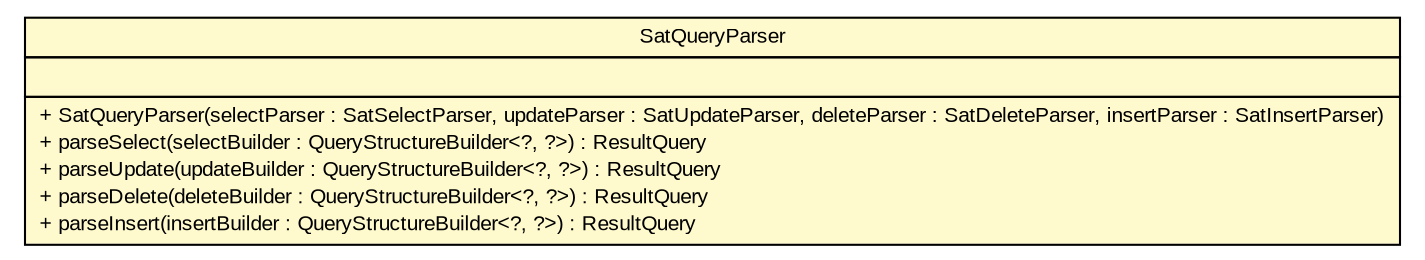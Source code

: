 #!/usr/local/bin/dot
#
# Class diagram 
# Generated by UMLGraph version R5_6 (http://www.umlgraph.org/)
#

digraph G {
	edge [fontname="arial",fontsize=10,labelfontname="arial",labelfontsize=10];
	node [fontname="arial",fontsize=10,shape=plaintext];
	nodesep=0.25;
	ranksep=0.5;
	// br.gov.to.sefaz.persistence.satquery.parser.SatQueryParser
	c717632 [label=<<table title="br.gov.to.sefaz.persistence.satquery.parser.SatQueryParser" border="0" cellborder="1" cellspacing="0" cellpadding="2" port="p" bgcolor="lemonChiffon" href="./SatQueryParser.html">
		<tr><td><table border="0" cellspacing="0" cellpadding="1">
<tr><td align="center" balign="center"> SatQueryParser </td></tr>
		</table></td></tr>
		<tr><td><table border="0" cellspacing="0" cellpadding="1">
<tr><td align="left" balign="left">  </td></tr>
		</table></td></tr>
		<tr><td><table border="0" cellspacing="0" cellpadding="1">
<tr><td align="left" balign="left"> + SatQueryParser(selectParser : SatSelectParser, updateParser : SatUpdateParser, deleteParser : SatDeleteParser, insertParser : SatInsertParser) </td></tr>
<tr><td align="left" balign="left"> + parseSelect(selectBuilder : QueryStructureBuilder&lt;?, ?&gt;) : ResultQuery </td></tr>
<tr><td align="left" balign="left"> + parseUpdate(updateBuilder : QueryStructureBuilder&lt;?, ?&gt;) : ResultQuery </td></tr>
<tr><td align="left" balign="left"> + parseDelete(deleteBuilder : QueryStructureBuilder&lt;?, ?&gt;) : ResultQuery </td></tr>
<tr><td align="left" balign="left"> + parseInsert(insertBuilder : QueryStructureBuilder&lt;?, ?&gt;) : ResultQuery </td></tr>
		</table></td></tr>
		</table>>, URL="./SatQueryParser.html", fontname="arial", fontcolor="black", fontsize=10.0];
}

